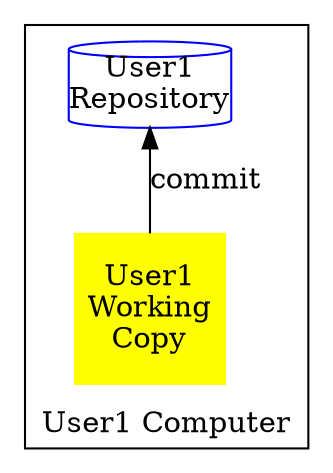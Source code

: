digraph foo {
    rankdir="BT"
    node [style=rounded, width=1, margin="0,0"];
    User1WC [shape= square, label="User1\nWorking\nCopy", style=filled; color=yellow];
    User1Rep [shape= cylinder, label="User1\nRepository", color=blue];
    User1WC -> User1Rep [label="commit"]
    subgraph cluster_User1 {
        label="User1 Computer"
        {  User1Rep User1WC
        }
    }
}

